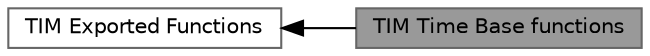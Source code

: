 digraph "TIM Time Base functions"
{
 // LATEX_PDF_SIZE
  bgcolor="transparent";
  edge [fontname=Helvetica,fontsize=10,labelfontname=Helvetica,labelfontsize=10];
  node [fontname=Helvetica,fontsize=10,shape=box,height=0.2,width=0.4];
  rankdir=LR;
  Node2 [id="Node000002",label="TIM Exported Functions",height=0.2,width=0.4,color="grey40", fillcolor="white", style="filled",URL="$group___t_i_m___exported___functions.html",tooltip=" "];
  Node1 [id="Node000001",label="TIM Time Base functions",height=0.2,width=0.4,color="gray40", fillcolor="grey60", style="filled", fontcolor="black",tooltip="Time Base functions."];
  Node2->Node1 [shape=plaintext, dir="back", style="solid"];
}
